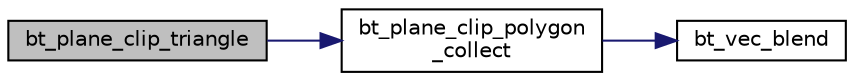 digraph "bt_plane_clip_triangle"
{
  edge [fontname="Helvetica",fontsize="10",labelfontname="Helvetica",labelfontsize="10"];
  node [fontname="Helvetica",fontsize="10",shape=record];
  rankdir="LR";
  Node1 [label="bt_plane_clip_triangle",height=0.2,width=0.4,color="black", fillcolor="grey75", style="filled", fontcolor="black"];
  Node1 -> Node2 [color="midnightblue",fontsize="10",style="solid",fontname="Helvetica"];
  Node2 [label="bt_plane_clip_polygon\l_collect",height=0.2,width=0.4,color="black", fillcolor="white", style="filled",URL="$bt_clip_polygon_8h.html#a5d0b14854a98ea3902f6c914a292f83d",tooltip="This function calcs the distance from a 3D plane. "];
  Node2 -> Node3 [color="midnightblue",fontsize="10",style="solid",fontname="Helvetica"];
  Node3 [label="bt_vec_blend",height=0.2,width=0.4,color="black", fillcolor="white", style="filled",URL="$bt_clip_polygon_8h.html#a1f80a57f63e11130a715c2bf42c389cb"];
}
